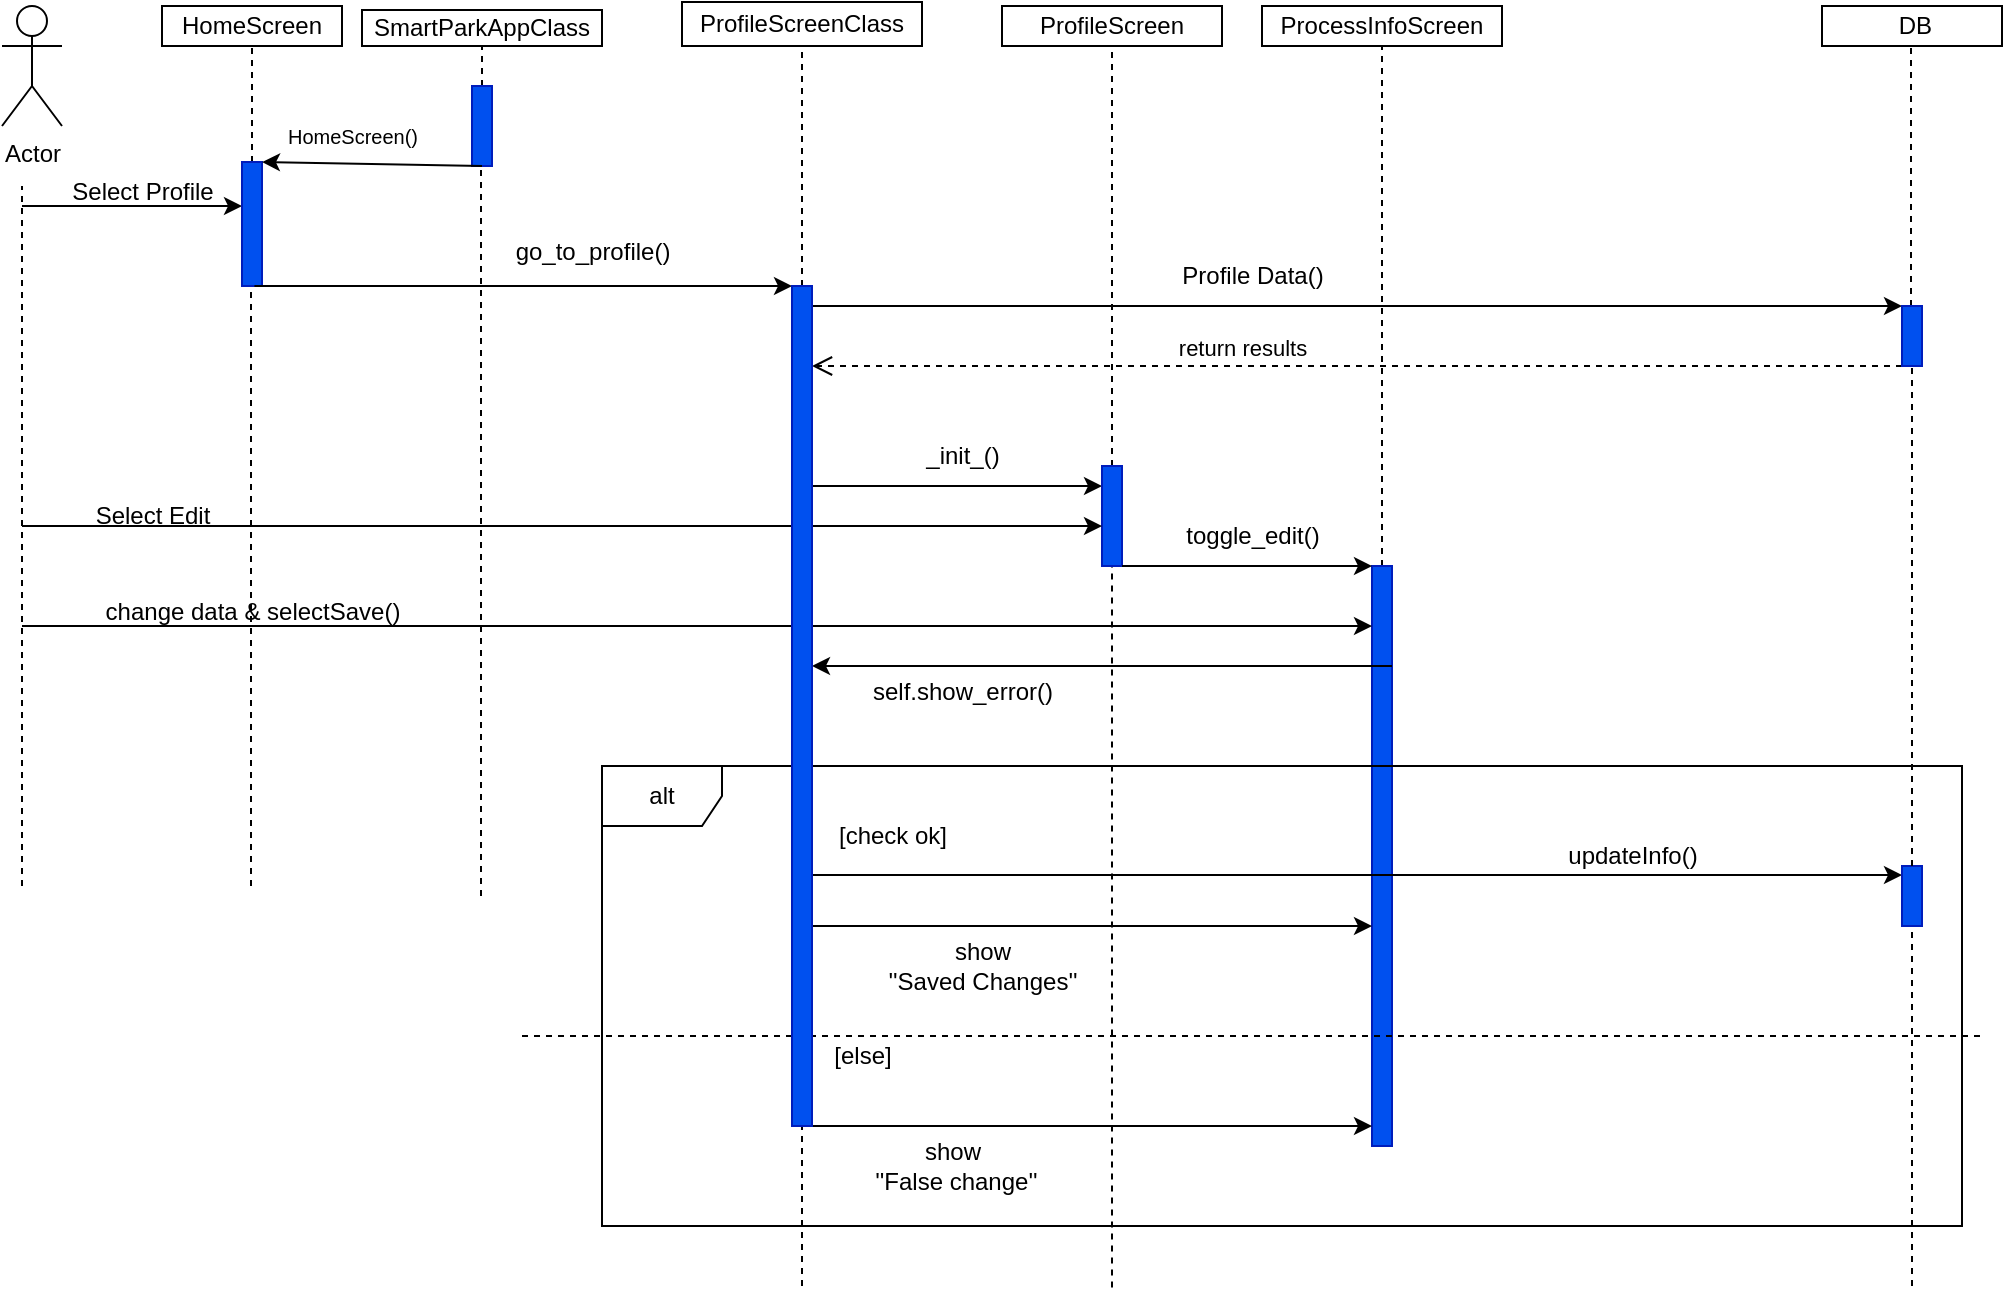 <mxfile version="27.0.9">
  <diagram name="Page-1" id="2YBvvXClWsGukQMizWep">
    <mxGraphModel dx="1042" dy="623" grid="1" gridSize="10" guides="1" tooltips="1" connect="1" arrows="1" fold="1" page="1" pageScale="1" pageWidth="850" pageHeight="1100" math="0" shadow="0">
      <root>
        <mxCell id="0" />
        <mxCell id="1" parent="0" />
        <mxCell id="3FaKWsDwJX4RuZHxHIgl-1" value="Actor" style="shape=umlActor;verticalLabelPosition=bottom;verticalAlign=top;html=1;outlineConnect=0;" parent="1" vertex="1">
          <mxGeometry x="40" y="40" width="30" height="60" as="geometry" />
        </mxCell>
        <mxCell id="3FaKWsDwJX4RuZHxHIgl-2" value="HomeScreen" style="rounded=0;whiteSpace=wrap;html=1;" parent="1" vertex="1">
          <mxGeometry x="120" y="40" width="90" height="20" as="geometry" />
        </mxCell>
        <mxCell id="3FaKWsDwJX4RuZHxHIgl-3" value="&amp;nbsp;DB" style="rounded=0;whiteSpace=wrap;html=1;" parent="1" vertex="1">
          <mxGeometry x="950" y="40" width="90" height="20" as="geometry" />
        </mxCell>
        <mxCell id="3FaKWsDwJX4RuZHxHIgl-4" value="ProfileScreen" style="rounded=0;whiteSpace=wrap;html=1;" parent="1" vertex="1">
          <mxGeometry x="540" y="40" width="110" height="20" as="geometry" />
        </mxCell>
        <mxCell id="3FaKWsDwJX4RuZHxHIgl-6" value="ProcessInfoScreen" style="rounded=0;whiteSpace=wrap;html=1;" parent="1" vertex="1">
          <mxGeometry x="670" y="40" width="120" height="20" as="geometry" />
        </mxCell>
        <mxCell id="3FaKWsDwJX4RuZHxHIgl-7" value="" style="endArrow=none;dashed=1;html=1;rounded=0;" parent="1" edge="1">
          <mxGeometry width="50" height="50" relative="1" as="geometry">
            <mxPoint x="50" y="480" as="sourcePoint" />
            <mxPoint x="50" y="130" as="targetPoint" />
          </mxGeometry>
        </mxCell>
        <mxCell id="3FaKWsDwJX4RuZHxHIgl-8" value="" style="endArrow=none;dashed=1;html=1;rounded=0;" parent="1" source="3FaKWsDwJX4RuZHxHIgl-33" edge="1">
          <mxGeometry width="50" height="50" relative="1" as="geometry">
            <mxPoint x="995" y="580" as="sourcePoint" />
            <mxPoint x="994.5" y="61" as="targetPoint" />
          </mxGeometry>
        </mxCell>
        <mxCell id="3FaKWsDwJX4RuZHxHIgl-9" value="" style="endArrow=none;dashed=1;html=1;rounded=0;entryX=0.5;entryY=1;entryDx=0;entryDy=0;" parent="1" source="3FaKWsDwJX4RuZHxHIgl-47" target="3FaKWsDwJX4RuZHxHIgl-6" edge="1">
          <mxGeometry width="50" height="50" relative="1" as="geometry">
            <mxPoint x="730" y="480" as="sourcePoint" />
            <mxPoint x="730" y="100" as="targetPoint" />
          </mxGeometry>
        </mxCell>
        <mxCell id="3FaKWsDwJX4RuZHxHIgl-10" value="" style="endArrow=none;dashed=1;html=1;rounded=0;entryX=0.5;entryY=1;entryDx=0;entryDy=0;" parent="1" source="3FaKWsDwJX4RuZHxHIgl-38" target="3FaKWsDwJX4RuZHxHIgl-4" edge="1">
          <mxGeometry width="50" height="50" relative="1" as="geometry">
            <mxPoint x="594.5" y="480" as="sourcePoint" />
            <mxPoint x="594.5" y="100" as="targetPoint" />
          </mxGeometry>
        </mxCell>
        <mxCell id="3FaKWsDwJX4RuZHxHIgl-11" value="" style="endArrow=none;dashed=1;html=1;rounded=0;entryX=0.5;entryY=1;entryDx=0;entryDy=0;" parent="1" source="3FaKWsDwJX4RuZHxHIgl-12" target="3FaKWsDwJX4RuZHxHIgl-2" edge="1">
          <mxGeometry width="50" height="50" relative="1" as="geometry">
            <mxPoint x="194.5" y="170" as="sourcePoint" />
            <mxPoint x="165" y="80" as="targetPoint" />
          </mxGeometry>
        </mxCell>
        <mxCell id="3FaKWsDwJX4RuZHxHIgl-13" value="" style="endArrow=none;dashed=1;html=1;rounded=0;" parent="1" target="3FaKWsDwJX4RuZHxHIgl-12" edge="1">
          <mxGeometry width="50" height="50" relative="1" as="geometry">
            <mxPoint x="164.5" y="480" as="sourcePoint" />
            <mxPoint x="164.5" y="200" as="targetPoint" />
          </mxGeometry>
        </mxCell>
        <mxCell id="3FaKWsDwJX4RuZHxHIgl-18" value="" style="endArrow=classic;html=1;rounded=0;" parent="1" edge="1">
          <mxGeometry width="50" height="50" relative="1" as="geometry">
            <mxPoint x="50" y="140" as="sourcePoint" />
            <mxPoint x="160" y="140" as="targetPoint" />
          </mxGeometry>
        </mxCell>
        <mxCell id="3FaKWsDwJX4RuZHxHIgl-19" value="Select Profile" style="text;html=1;align=center;verticalAlign=middle;resizable=0;points=[];autosize=1;strokeColor=none;fillColor=none;" parent="1" vertex="1">
          <mxGeometry x="65" y="118" width="90" height="30" as="geometry" />
        </mxCell>
        <mxCell id="3FaKWsDwJX4RuZHxHIgl-20" value="SmartParkAppClass" style="rounded=0;whiteSpace=wrap;html=1;" parent="1" vertex="1">
          <mxGeometry x="220" y="42" width="120" height="18" as="geometry" />
        </mxCell>
        <mxCell id="3FaKWsDwJX4RuZHxHIgl-12" value="" style="html=1;points=[[0,0,0,0,5],[0,1,0,0,-5],[1,0,0,0,5],[1,1,0,0,-5]];perimeter=orthogonalPerimeter;outlineConnect=0;targetShapes=umlLifeline;portConstraint=eastwest;newEdgeStyle={&quot;curved&quot;:0,&quot;rounded&quot;:0};fillColor=#0050ef;fontColor=#ffffff;strokeColor=#001DBC;" parent="1" vertex="1">
          <mxGeometry x="160" y="118" width="10" height="62" as="geometry" />
        </mxCell>
        <mxCell id="3FaKWsDwJX4RuZHxHIgl-24" value="" style="endArrow=none;dashed=1;html=1;rounded=0;entryX=0.5;entryY=1;entryDx=0;entryDy=0;" parent="1" source="3FaKWsDwJX4RuZHxHIgl-23" target="3FaKWsDwJX4RuZHxHIgl-20" edge="1">
          <mxGeometry width="50" height="50" relative="1" as="geometry">
            <mxPoint x="265" y="480" as="sourcePoint" />
            <mxPoint x="270" y="100" as="targetPoint" />
          </mxGeometry>
        </mxCell>
        <mxCell id="3FaKWsDwJX4RuZHxHIgl-25" value="" style="endArrow=none;dashed=1;html=1;rounded=0;" parent="1" target="3FaKWsDwJX4RuZHxHIgl-23" edge="1">
          <mxGeometry width="50" height="50" relative="1" as="geometry">
            <mxPoint x="279.5" y="485" as="sourcePoint" />
            <mxPoint x="279.5" y="125" as="targetPoint" />
          </mxGeometry>
        </mxCell>
        <mxCell id="3FaKWsDwJX4RuZHxHIgl-23" value="" style="html=1;points=[[0,0,0,0,5],[0,1,0,0,-5],[1,0,0,0,5],[1,1,0,0,-5]];perimeter=orthogonalPerimeter;outlineConnect=0;targetShapes=umlLifeline;portConstraint=eastwest;newEdgeStyle={&quot;curved&quot;:0,&quot;rounded&quot;:0};fillColor=#0050ef;fontColor=#ffffff;strokeColor=#001DBC;" parent="1" vertex="1">
          <mxGeometry x="275" y="80" width="10" height="40" as="geometry" />
        </mxCell>
        <mxCell id="3FaKWsDwJX4RuZHxHIgl-26" value="" style="endArrow=classic;html=1;rounded=0;entryX=1;entryY=0;entryDx=0;entryDy=5;entryPerimeter=0;" parent="1" edge="1">
          <mxGeometry width="50" height="50" relative="1" as="geometry">
            <mxPoint x="280" y="120" as="sourcePoint" />
            <mxPoint x="170" y="118" as="targetPoint" />
          </mxGeometry>
        </mxCell>
        <mxCell id="3FaKWsDwJX4RuZHxHIgl-27" value="&lt;font style=&quot;font-size: 10px;&quot;&gt;HomeScreen()&lt;/font&gt;" style="text;html=1;align=center;verticalAlign=middle;resizable=0;points=[];autosize=1;strokeColor=none;fillColor=none;" parent="1" vertex="1">
          <mxGeometry x="170" y="90" width="90" height="30" as="geometry" />
        </mxCell>
        <mxCell id="3FaKWsDwJX4RuZHxHIgl-29" value="" style="endArrow=classic;html=1;rounded=0;exitX=0.622;exitY=1;exitDx=0;exitDy=0;exitPerimeter=0;" parent="1" source="3FaKWsDwJX4RuZHxHIgl-12" target="1dAoIpSroz4cQhIIG3X7-3" edge="1">
          <mxGeometry width="50" height="50" relative="1" as="geometry">
            <mxPoint x="180" y="170" as="sourcePoint" />
            <mxPoint x="430" y="170" as="targetPoint" />
          </mxGeometry>
        </mxCell>
        <mxCell id="3FaKWsDwJX4RuZHxHIgl-31" value="go_to_profile()" style="text;html=1;align=center;verticalAlign=middle;resizable=0;points=[];autosize=1;strokeColor=none;fillColor=none;" parent="1" vertex="1">
          <mxGeometry x="285" y="148" width="100" height="30" as="geometry" />
        </mxCell>
        <mxCell id="3FaKWsDwJX4RuZHxHIgl-32" value="" style="endArrow=classic;html=1;rounded=0;" parent="1" edge="1">
          <mxGeometry width="50" height="50" relative="1" as="geometry">
            <mxPoint x="445" y="190" as="sourcePoint" />
            <mxPoint x="990" y="190" as="targetPoint" />
          </mxGeometry>
        </mxCell>
        <mxCell id="3FaKWsDwJX4RuZHxHIgl-34" value="Profile Data()" style="text;html=1;align=center;verticalAlign=middle;resizable=0;points=[];autosize=1;strokeColor=none;fillColor=none;" parent="1" vertex="1">
          <mxGeometry x="620" y="160" width="90" height="30" as="geometry" />
        </mxCell>
        <mxCell id="3FaKWsDwJX4RuZHxHIgl-36" value="return results" style="html=1;verticalAlign=bottom;endArrow=open;dashed=1;endSize=8;curved=0;rounded=0;" parent="1" edge="1">
          <mxGeometry x="0.211" relative="1" as="geometry">
            <mxPoint x="990" y="220" as="sourcePoint" />
            <mxPoint x="445" y="220" as="targetPoint" />
            <mxPoint as="offset" />
          </mxGeometry>
        </mxCell>
        <mxCell id="3FaKWsDwJX4RuZHxHIgl-37" value="" style="endArrow=classic;html=1;rounded=0;" parent="1" target="3FaKWsDwJX4RuZHxHIgl-38" edge="1">
          <mxGeometry width="50" height="50" relative="1" as="geometry">
            <mxPoint x="440" y="280" as="sourcePoint" />
            <mxPoint x="370" y="280" as="targetPoint" />
          </mxGeometry>
        </mxCell>
        <mxCell id="3FaKWsDwJX4RuZHxHIgl-39" value="" style="endArrow=none;dashed=1;html=1;rounded=0;entryX=0.5;entryY=1;entryDx=0;entryDy=0;" parent="1" target="3FaKWsDwJX4RuZHxHIgl-38" edge="1">
          <mxGeometry width="50" height="50" relative="1" as="geometry">
            <mxPoint x="595" y="680.8" as="sourcePoint" />
            <mxPoint x="595" y="60" as="targetPoint" />
          </mxGeometry>
        </mxCell>
        <mxCell id="3FaKWsDwJX4RuZHxHIgl-38" value="" style="html=1;points=[[0,0,0,0,5],[0,1,0,0,-5],[1,0,0,0,5],[1,1,0,0,-5]];perimeter=orthogonalPerimeter;outlineConnect=0;targetShapes=umlLifeline;portConstraint=eastwest;newEdgeStyle={&quot;curved&quot;:0,&quot;rounded&quot;:0};fillColor=#0050ef;fontColor=#ffffff;strokeColor=#001DBC;" parent="1" vertex="1">
          <mxGeometry x="590" y="270" width="10" height="50" as="geometry" />
        </mxCell>
        <mxCell id="3FaKWsDwJX4RuZHxHIgl-44" value="" style="endArrow=classic;html=1;rounded=0;entryX=0;entryY=0.6;entryDx=0;entryDy=0;entryPerimeter=0;" parent="1" target="3FaKWsDwJX4RuZHxHIgl-38" edge="1">
          <mxGeometry width="50" height="50" relative="1" as="geometry">
            <mxPoint x="50" y="300" as="sourcePoint" />
            <mxPoint x="380" y="300" as="targetPoint" />
          </mxGeometry>
        </mxCell>
        <mxCell id="3FaKWsDwJX4RuZHxHIgl-46" value="Select Edit" style="text;html=1;align=center;verticalAlign=middle;resizable=0;points=[];autosize=1;strokeColor=none;fillColor=none;" parent="1" vertex="1">
          <mxGeometry x="75" y="280" width="80" height="30" as="geometry" />
        </mxCell>
        <mxCell id="3FaKWsDwJX4RuZHxHIgl-48" value="" style="endArrow=none;dashed=1;html=1;rounded=0;entryX=0.5;entryY=1;entryDx=0;entryDy=0;" parent="1" target="3FaKWsDwJX4RuZHxHIgl-47" edge="1">
          <mxGeometry width="50" height="50" relative="1" as="geometry">
            <mxPoint x="730" y="480" as="sourcePoint" />
            <mxPoint x="730" y="61" as="targetPoint" />
          </mxGeometry>
        </mxCell>
        <mxCell id="3FaKWsDwJX4RuZHxHIgl-47" value="" style="html=1;points=[[0,0,0,0,5],[0,1,0,0,-5],[1,0,0,0,5],[1,1,0,0,-5]];perimeter=orthogonalPerimeter;outlineConnect=0;targetShapes=umlLifeline;portConstraint=eastwest;newEdgeStyle={&quot;curved&quot;:0,&quot;rounded&quot;:0};fillColor=#0050ef;fontColor=#ffffff;strokeColor=#001DBC;" parent="1" vertex="1">
          <mxGeometry x="725" y="320" width="10" height="290" as="geometry" />
        </mxCell>
        <mxCell id="3FaKWsDwJX4RuZHxHIgl-49" value="" style="endArrow=classic;html=1;rounded=0;" parent="1" target="3FaKWsDwJX4RuZHxHIgl-47" edge="1">
          <mxGeometry width="50" height="50" relative="1" as="geometry">
            <mxPoint x="600" y="320" as="sourcePoint" />
            <mxPoint x="650" y="270" as="targetPoint" />
          </mxGeometry>
        </mxCell>
        <mxCell id="3FaKWsDwJX4RuZHxHIgl-50" value="toggle_edit()" style="text;html=1;align=center;verticalAlign=middle;resizable=0;points=[];autosize=1;strokeColor=none;fillColor=none;" parent="1" vertex="1">
          <mxGeometry x="620" y="290" width="90" height="30" as="geometry" />
        </mxCell>
        <mxCell id="3FaKWsDwJX4RuZHxHIgl-51" value="" style="endArrow=classic;html=1;rounded=0;" parent="1" target="3FaKWsDwJX4RuZHxHIgl-47" edge="1">
          <mxGeometry width="50" height="50" relative="1" as="geometry">
            <mxPoint x="50" y="350" as="sourcePoint" />
            <mxPoint x="410" y="350" as="targetPoint" />
          </mxGeometry>
        </mxCell>
        <mxCell id="3FaKWsDwJX4RuZHxHIgl-52" value="change data &amp;amp; selectSave()" style="text;html=1;align=center;verticalAlign=middle;resizable=0;points=[];autosize=1;strokeColor=none;fillColor=none;" parent="1" vertex="1">
          <mxGeometry x="80" y="328" width="170" height="30" as="geometry" />
        </mxCell>
        <mxCell id="3FaKWsDwJX4RuZHxHIgl-59" value="self.show_error()" style="text;html=1;align=center;verticalAlign=middle;resizable=0;points=[];autosize=1;strokeColor=none;fillColor=none;" parent="1" vertex="1">
          <mxGeometry x="465" y="368" width="110" height="30" as="geometry" />
        </mxCell>
        <mxCell id="3FaKWsDwJX4RuZHxHIgl-61" value="" style="endArrow=classic;html=1;rounded=0;" parent="1" target="1dAoIpSroz4cQhIIG3X7-3" edge="1">
          <mxGeometry width="50" height="50" relative="1" as="geometry">
            <mxPoint x="735" y="370" as="sourcePoint" />
            <mxPoint x="770" y="400" as="targetPoint" />
            <Array as="points">
              <mxPoint x="640" y="370" />
              <mxPoint x="590" y="370" />
            </Array>
          </mxGeometry>
        </mxCell>
        <mxCell id="3FaKWsDwJX4RuZHxHIgl-62" value="" style="endArrow=classic;html=1;rounded=0;" parent="1" source="1dAoIpSroz4cQhIIG3X7-3" edge="1">
          <mxGeometry width="50" height="50" relative="1" as="geometry">
            <mxPoint x="735" y="474.5" as="sourcePoint" />
            <mxPoint x="990" y="474.5" as="targetPoint" />
          </mxGeometry>
        </mxCell>
        <mxCell id="3FaKWsDwJX4RuZHxHIgl-65" value="" style="endArrow=none;dashed=1;html=1;rounded=0;" parent="1" target="3FaKWsDwJX4RuZHxHIgl-64" edge="1">
          <mxGeometry width="50" height="50" relative="1" as="geometry">
            <mxPoint x="995" y="680" as="sourcePoint" />
            <mxPoint x="994.5" y="61" as="targetPoint" />
          </mxGeometry>
        </mxCell>
        <mxCell id="3FaKWsDwJX4RuZHxHIgl-64" value="" style="html=1;points=[[0,0,0,0,5],[0,1,0,0,-5],[1,0,0,0,5],[1,1,0,0,-5]];perimeter=orthogonalPerimeter;outlineConnect=0;targetShapes=umlLifeline;portConstraint=eastwest;newEdgeStyle={&quot;curved&quot;:0,&quot;rounded&quot;:0};fillColor=#0050ef;fontColor=#ffffff;strokeColor=#001DBC;" parent="1" vertex="1">
          <mxGeometry x="990" y="470" width="10" height="30" as="geometry" />
        </mxCell>
        <mxCell id="3FaKWsDwJX4RuZHxHIgl-66" value="updateInfo()" style="text;html=1;align=center;verticalAlign=middle;resizable=0;points=[];autosize=1;strokeColor=none;fillColor=none;" parent="1" vertex="1">
          <mxGeometry x="810" y="450" width="90" height="30" as="geometry" />
        </mxCell>
        <mxCell id="3FaKWsDwJX4RuZHxHIgl-70" value="alt" style="shape=umlFrame;whiteSpace=wrap;html=1;pointerEvents=0;" parent="1" vertex="1">
          <mxGeometry x="340" y="420" width="680" height="230" as="geometry" />
        </mxCell>
        <mxCell id="3FaKWsDwJX4RuZHxHIgl-72" value="[check ok]" style="text;html=1;align=center;verticalAlign=middle;resizable=0;points=[];autosize=1;strokeColor=none;fillColor=none;" parent="1" vertex="1">
          <mxGeometry x="445" y="440" width="80" height="30" as="geometry" />
        </mxCell>
        <mxCell id="3FaKWsDwJX4RuZHxHIgl-73" value="[else]" style="text;html=1;align=center;verticalAlign=middle;resizable=0;points=[];autosize=1;strokeColor=none;fillColor=none;" parent="1" vertex="1">
          <mxGeometry x="445" y="550" width="50" height="30" as="geometry" />
        </mxCell>
        <mxCell id="3FaKWsDwJX4RuZHxHIgl-74" value="" style="endArrow=none;dashed=1;html=1;rounded=0;" parent="1" edge="1">
          <mxGeometry width="50" height="50" relative="1" as="geometry">
            <mxPoint x="300" y="555" as="sourcePoint" />
            <mxPoint x="1030" y="555" as="targetPoint" />
            <Array as="points">
              <mxPoint x="890" y="555" />
            </Array>
          </mxGeometry>
        </mxCell>
        <mxCell id="3FaKWsDwJX4RuZHxHIgl-75" value="" style="endArrow=classic;html=1;rounded=0;" parent="1" source="1dAoIpSroz4cQhIIG3X7-3" target="3FaKWsDwJX4RuZHxHIgl-47" edge="1">
          <mxGeometry width="50" height="50" relative="1" as="geometry">
            <mxPoint x="740" y="600" as="sourcePoint" />
            <mxPoint x="790" y="550" as="targetPoint" />
            <Array as="points">
              <mxPoint x="590" y="600" />
              <mxPoint x="640" y="600" />
            </Array>
          </mxGeometry>
        </mxCell>
        <mxCell id="3FaKWsDwJX4RuZHxHIgl-76" value="show&lt;br&gt;&lt;div&gt;&amp;nbsp;&#39;&#39;False change&#39;&#39;&lt;/div&gt;" style="text;html=1;align=center;verticalAlign=middle;resizable=0;points=[];autosize=1;strokeColor=none;fillColor=none;" parent="1" vertex="1">
          <mxGeometry x="460" y="600" width="110" height="40" as="geometry" />
        </mxCell>
        <mxCell id="3FaKWsDwJX4RuZHxHIgl-77" value="" style="endArrow=classic;html=1;rounded=0;" parent="1" source="1dAoIpSroz4cQhIIG3X7-3" target="3FaKWsDwJX4RuZHxHIgl-47" edge="1">
          <mxGeometry width="50" height="50" relative="1" as="geometry">
            <mxPoint x="735" y="500" as="sourcePoint" />
            <mxPoint x="785" y="450" as="targetPoint" />
            <Array as="points">
              <mxPoint x="610" y="500" />
              <mxPoint x="680" y="500" />
            </Array>
          </mxGeometry>
        </mxCell>
        <mxCell id="3FaKWsDwJX4RuZHxHIgl-78" value="show&lt;br&gt;&lt;div&gt;&#39;&#39;Saved Changes&#39;&#39;&lt;/div&gt;" style="text;html=1;align=center;verticalAlign=middle;resizable=0;points=[];autosize=1;strokeColor=none;fillColor=none;" parent="1" vertex="1">
          <mxGeometry x="470" y="500" width="120" height="40" as="geometry" />
        </mxCell>
        <mxCell id="1dAoIpSroz4cQhIIG3X7-1" value="ProfileScreenClass" style="html=1;whiteSpace=wrap;" parent="1" vertex="1">
          <mxGeometry x="380" y="38" width="120" height="22" as="geometry" />
        </mxCell>
        <mxCell id="1dAoIpSroz4cQhIIG3X7-2" value="" style="endArrow=none;dashed=1;html=1;rounded=0;" parent="1" source="1dAoIpSroz4cQhIIG3X7-3" edge="1">
          <mxGeometry width="50" height="50" relative="1" as="geometry">
            <mxPoint x="440" y="480" as="sourcePoint" />
            <mxPoint x="440" y="60" as="targetPoint" />
          </mxGeometry>
        </mxCell>
        <mxCell id="1dAoIpSroz4cQhIIG3X7-4" value="" style="endArrow=none;dashed=1;html=1;rounded=0;" parent="1" target="1dAoIpSroz4cQhIIG3X7-3" edge="1">
          <mxGeometry width="50" height="50" relative="1" as="geometry">
            <mxPoint x="440" y="680" as="sourcePoint" />
            <mxPoint x="440" y="60" as="targetPoint" />
          </mxGeometry>
        </mxCell>
        <mxCell id="1dAoIpSroz4cQhIIG3X7-3" value="" style="html=1;points=[[0,0,0,0,5],[0,1,0,0,-5],[1,0,0,0,5],[1,1,0,0,-5]];perimeter=orthogonalPerimeter;outlineConnect=0;targetShapes=umlLifeline;portConstraint=eastwest;newEdgeStyle={&quot;curved&quot;:0,&quot;rounded&quot;:0};fillColor=#0050ef;fontColor=#ffffff;strokeColor=#001DBC;" parent="1" vertex="1">
          <mxGeometry x="435" y="180" width="10" height="420" as="geometry" />
        </mxCell>
        <mxCell id="1dAoIpSroz4cQhIIG3X7-5" value="" style="endArrow=none;dashed=1;html=1;rounded=0;" parent="1" source="3FaKWsDwJX4RuZHxHIgl-64" target="3FaKWsDwJX4RuZHxHIgl-33" edge="1">
          <mxGeometry width="50" height="50" relative="1" as="geometry">
            <mxPoint x="995" y="470" as="sourcePoint" />
            <mxPoint x="994.5" y="61" as="targetPoint" />
          </mxGeometry>
        </mxCell>
        <mxCell id="3FaKWsDwJX4RuZHxHIgl-33" value="" style="html=1;points=[[0,0,0,0,5],[0,1,0,0,-5],[1,0,0,0,5],[1,1,0,0,-5]];perimeter=orthogonalPerimeter;outlineConnect=0;targetShapes=umlLifeline;portConstraint=eastwest;newEdgeStyle={&quot;curved&quot;:0,&quot;rounded&quot;:0};fillColor=#0050ef;fontColor=#ffffff;strokeColor=#001DBC;" parent="1" vertex="1">
          <mxGeometry x="990" y="190" width="10" height="30" as="geometry" />
        </mxCell>
        <mxCell id="IXKxxEaQ4sDTjG0DdjeG-3" value="_init_()" style="text;html=1;align=center;verticalAlign=middle;resizable=0;points=[];autosize=1;strokeColor=none;fillColor=none;" vertex="1" parent="1">
          <mxGeometry x="490" y="250" width="60" height="30" as="geometry" />
        </mxCell>
      </root>
    </mxGraphModel>
  </diagram>
</mxfile>
